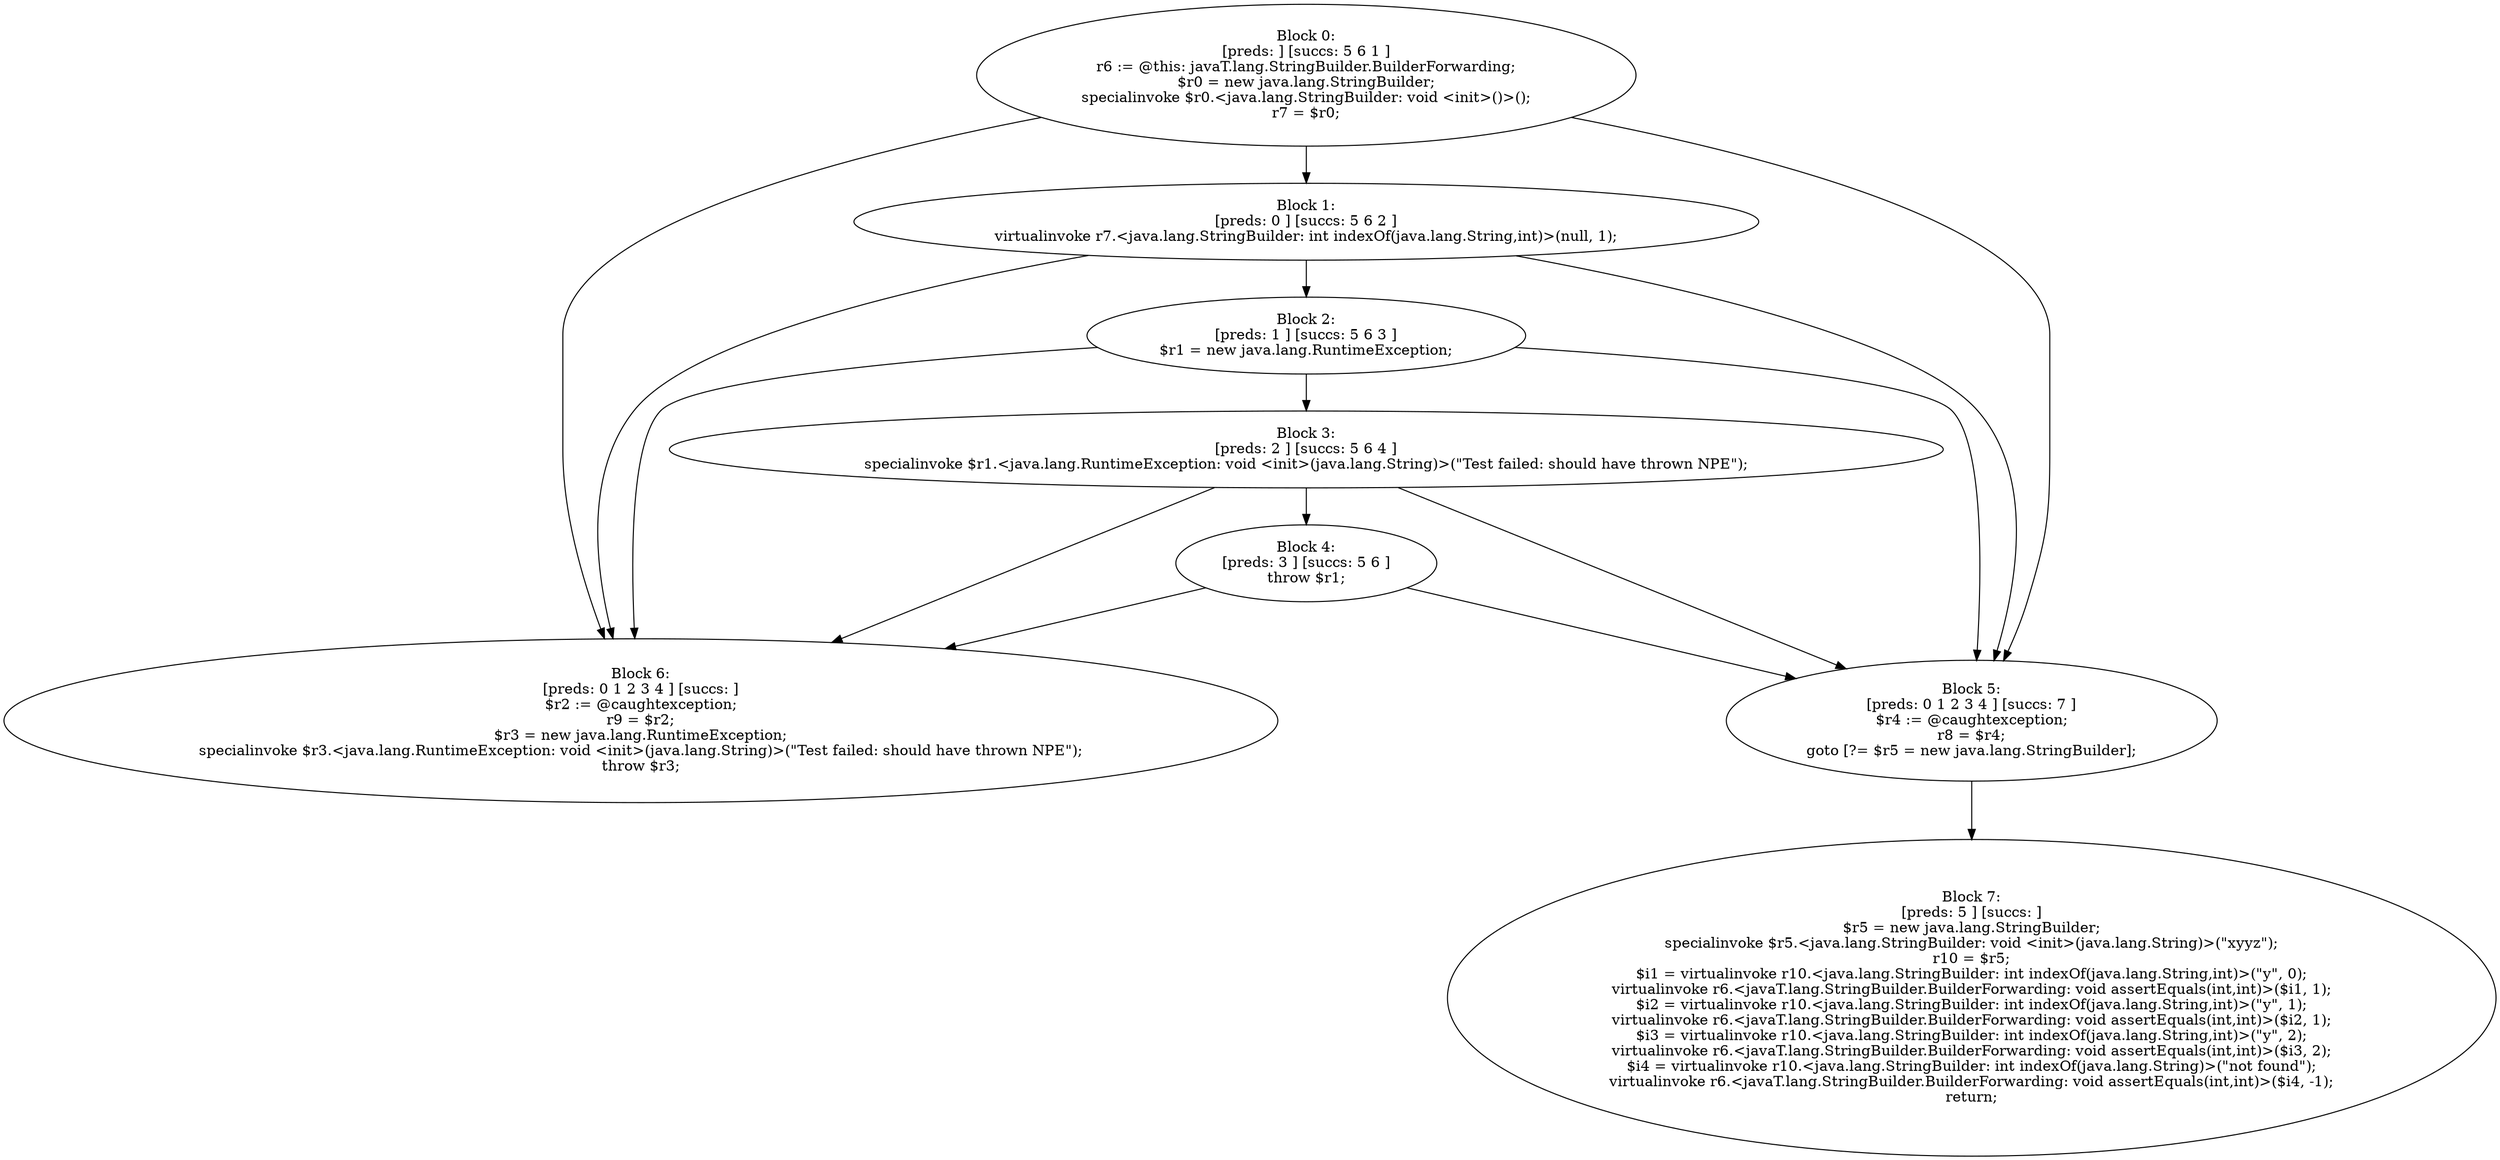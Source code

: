 digraph "unitGraph" {
    "Block 0:
[preds: ] [succs: 5 6 1 ]
r6 := @this: javaT.lang.StringBuilder.BuilderForwarding;
$r0 = new java.lang.StringBuilder;
specialinvoke $r0.<java.lang.StringBuilder: void <init>()>();
r7 = $r0;
"
    "Block 1:
[preds: 0 ] [succs: 5 6 2 ]
virtualinvoke r7.<java.lang.StringBuilder: int indexOf(java.lang.String,int)>(null, 1);
"
    "Block 2:
[preds: 1 ] [succs: 5 6 3 ]
$r1 = new java.lang.RuntimeException;
"
    "Block 3:
[preds: 2 ] [succs: 5 6 4 ]
specialinvoke $r1.<java.lang.RuntimeException: void <init>(java.lang.String)>(\"Test failed: should have thrown NPE\");
"
    "Block 4:
[preds: 3 ] [succs: 5 6 ]
throw $r1;
"
    "Block 5:
[preds: 0 1 2 3 4 ] [succs: 7 ]
$r4 := @caughtexception;
r8 = $r4;
goto [?= $r5 = new java.lang.StringBuilder];
"
    "Block 6:
[preds: 0 1 2 3 4 ] [succs: ]
$r2 := @caughtexception;
r9 = $r2;
$r3 = new java.lang.RuntimeException;
specialinvoke $r3.<java.lang.RuntimeException: void <init>(java.lang.String)>(\"Test failed: should have thrown NPE\");
throw $r3;
"
    "Block 7:
[preds: 5 ] [succs: ]
$r5 = new java.lang.StringBuilder;
specialinvoke $r5.<java.lang.StringBuilder: void <init>(java.lang.String)>(\"xyyz\");
r10 = $r5;
$i1 = virtualinvoke r10.<java.lang.StringBuilder: int indexOf(java.lang.String,int)>(\"y\", 0);
virtualinvoke r6.<javaT.lang.StringBuilder.BuilderForwarding: void assertEquals(int,int)>($i1, 1);
$i2 = virtualinvoke r10.<java.lang.StringBuilder: int indexOf(java.lang.String,int)>(\"y\", 1);
virtualinvoke r6.<javaT.lang.StringBuilder.BuilderForwarding: void assertEquals(int,int)>($i2, 1);
$i3 = virtualinvoke r10.<java.lang.StringBuilder: int indexOf(java.lang.String,int)>(\"y\", 2);
virtualinvoke r6.<javaT.lang.StringBuilder.BuilderForwarding: void assertEquals(int,int)>($i3, 2);
$i4 = virtualinvoke r10.<java.lang.StringBuilder: int indexOf(java.lang.String)>(\"not found\");
virtualinvoke r6.<javaT.lang.StringBuilder.BuilderForwarding: void assertEquals(int,int)>($i4, -1);
return;
"
    "Block 0:
[preds: ] [succs: 5 6 1 ]
r6 := @this: javaT.lang.StringBuilder.BuilderForwarding;
$r0 = new java.lang.StringBuilder;
specialinvoke $r0.<java.lang.StringBuilder: void <init>()>();
r7 = $r0;
"->"Block 5:
[preds: 0 1 2 3 4 ] [succs: 7 ]
$r4 := @caughtexception;
r8 = $r4;
goto [?= $r5 = new java.lang.StringBuilder];
";
    "Block 0:
[preds: ] [succs: 5 6 1 ]
r6 := @this: javaT.lang.StringBuilder.BuilderForwarding;
$r0 = new java.lang.StringBuilder;
specialinvoke $r0.<java.lang.StringBuilder: void <init>()>();
r7 = $r0;
"->"Block 6:
[preds: 0 1 2 3 4 ] [succs: ]
$r2 := @caughtexception;
r9 = $r2;
$r3 = new java.lang.RuntimeException;
specialinvoke $r3.<java.lang.RuntimeException: void <init>(java.lang.String)>(\"Test failed: should have thrown NPE\");
throw $r3;
";
    "Block 0:
[preds: ] [succs: 5 6 1 ]
r6 := @this: javaT.lang.StringBuilder.BuilderForwarding;
$r0 = new java.lang.StringBuilder;
specialinvoke $r0.<java.lang.StringBuilder: void <init>()>();
r7 = $r0;
"->"Block 1:
[preds: 0 ] [succs: 5 6 2 ]
virtualinvoke r7.<java.lang.StringBuilder: int indexOf(java.lang.String,int)>(null, 1);
";
    "Block 1:
[preds: 0 ] [succs: 5 6 2 ]
virtualinvoke r7.<java.lang.StringBuilder: int indexOf(java.lang.String,int)>(null, 1);
"->"Block 5:
[preds: 0 1 2 3 4 ] [succs: 7 ]
$r4 := @caughtexception;
r8 = $r4;
goto [?= $r5 = new java.lang.StringBuilder];
";
    "Block 1:
[preds: 0 ] [succs: 5 6 2 ]
virtualinvoke r7.<java.lang.StringBuilder: int indexOf(java.lang.String,int)>(null, 1);
"->"Block 6:
[preds: 0 1 2 3 4 ] [succs: ]
$r2 := @caughtexception;
r9 = $r2;
$r3 = new java.lang.RuntimeException;
specialinvoke $r3.<java.lang.RuntimeException: void <init>(java.lang.String)>(\"Test failed: should have thrown NPE\");
throw $r3;
";
    "Block 1:
[preds: 0 ] [succs: 5 6 2 ]
virtualinvoke r7.<java.lang.StringBuilder: int indexOf(java.lang.String,int)>(null, 1);
"->"Block 2:
[preds: 1 ] [succs: 5 6 3 ]
$r1 = new java.lang.RuntimeException;
";
    "Block 2:
[preds: 1 ] [succs: 5 6 3 ]
$r1 = new java.lang.RuntimeException;
"->"Block 5:
[preds: 0 1 2 3 4 ] [succs: 7 ]
$r4 := @caughtexception;
r8 = $r4;
goto [?= $r5 = new java.lang.StringBuilder];
";
    "Block 2:
[preds: 1 ] [succs: 5 6 3 ]
$r1 = new java.lang.RuntimeException;
"->"Block 6:
[preds: 0 1 2 3 4 ] [succs: ]
$r2 := @caughtexception;
r9 = $r2;
$r3 = new java.lang.RuntimeException;
specialinvoke $r3.<java.lang.RuntimeException: void <init>(java.lang.String)>(\"Test failed: should have thrown NPE\");
throw $r3;
";
    "Block 2:
[preds: 1 ] [succs: 5 6 3 ]
$r1 = new java.lang.RuntimeException;
"->"Block 3:
[preds: 2 ] [succs: 5 6 4 ]
specialinvoke $r1.<java.lang.RuntimeException: void <init>(java.lang.String)>(\"Test failed: should have thrown NPE\");
";
    "Block 3:
[preds: 2 ] [succs: 5 6 4 ]
specialinvoke $r1.<java.lang.RuntimeException: void <init>(java.lang.String)>(\"Test failed: should have thrown NPE\");
"->"Block 5:
[preds: 0 1 2 3 4 ] [succs: 7 ]
$r4 := @caughtexception;
r8 = $r4;
goto [?= $r5 = new java.lang.StringBuilder];
";
    "Block 3:
[preds: 2 ] [succs: 5 6 4 ]
specialinvoke $r1.<java.lang.RuntimeException: void <init>(java.lang.String)>(\"Test failed: should have thrown NPE\");
"->"Block 6:
[preds: 0 1 2 3 4 ] [succs: ]
$r2 := @caughtexception;
r9 = $r2;
$r3 = new java.lang.RuntimeException;
specialinvoke $r3.<java.lang.RuntimeException: void <init>(java.lang.String)>(\"Test failed: should have thrown NPE\");
throw $r3;
";
    "Block 3:
[preds: 2 ] [succs: 5 6 4 ]
specialinvoke $r1.<java.lang.RuntimeException: void <init>(java.lang.String)>(\"Test failed: should have thrown NPE\");
"->"Block 4:
[preds: 3 ] [succs: 5 6 ]
throw $r1;
";
    "Block 4:
[preds: 3 ] [succs: 5 6 ]
throw $r1;
"->"Block 5:
[preds: 0 1 2 3 4 ] [succs: 7 ]
$r4 := @caughtexception;
r8 = $r4;
goto [?= $r5 = new java.lang.StringBuilder];
";
    "Block 4:
[preds: 3 ] [succs: 5 6 ]
throw $r1;
"->"Block 6:
[preds: 0 1 2 3 4 ] [succs: ]
$r2 := @caughtexception;
r9 = $r2;
$r3 = new java.lang.RuntimeException;
specialinvoke $r3.<java.lang.RuntimeException: void <init>(java.lang.String)>(\"Test failed: should have thrown NPE\");
throw $r3;
";
    "Block 5:
[preds: 0 1 2 3 4 ] [succs: 7 ]
$r4 := @caughtexception;
r8 = $r4;
goto [?= $r5 = new java.lang.StringBuilder];
"->"Block 7:
[preds: 5 ] [succs: ]
$r5 = new java.lang.StringBuilder;
specialinvoke $r5.<java.lang.StringBuilder: void <init>(java.lang.String)>(\"xyyz\");
r10 = $r5;
$i1 = virtualinvoke r10.<java.lang.StringBuilder: int indexOf(java.lang.String,int)>(\"y\", 0);
virtualinvoke r6.<javaT.lang.StringBuilder.BuilderForwarding: void assertEquals(int,int)>($i1, 1);
$i2 = virtualinvoke r10.<java.lang.StringBuilder: int indexOf(java.lang.String,int)>(\"y\", 1);
virtualinvoke r6.<javaT.lang.StringBuilder.BuilderForwarding: void assertEquals(int,int)>($i2, 1);
$i3 = virtualinvoke r10.<java.lang.StringBuilder: int indexOf(java.lang.String,int)>(\"y\", 2);
virtualinvoke r6.<javaT.lang.StringBuilder.BuilderForwarding: void assertEquals(int,int)>($i3, 2);
$i4 = virtualinvoke r10.<java.lang.StringBuilder: int indexOf(java.lang.String)>(\"not found\");
virtualinvoke r6.<javaT.lang.StringBuilder.BuilderForwarding: void assertEquals(int,int)>($i4, -1);
return;
";
}
